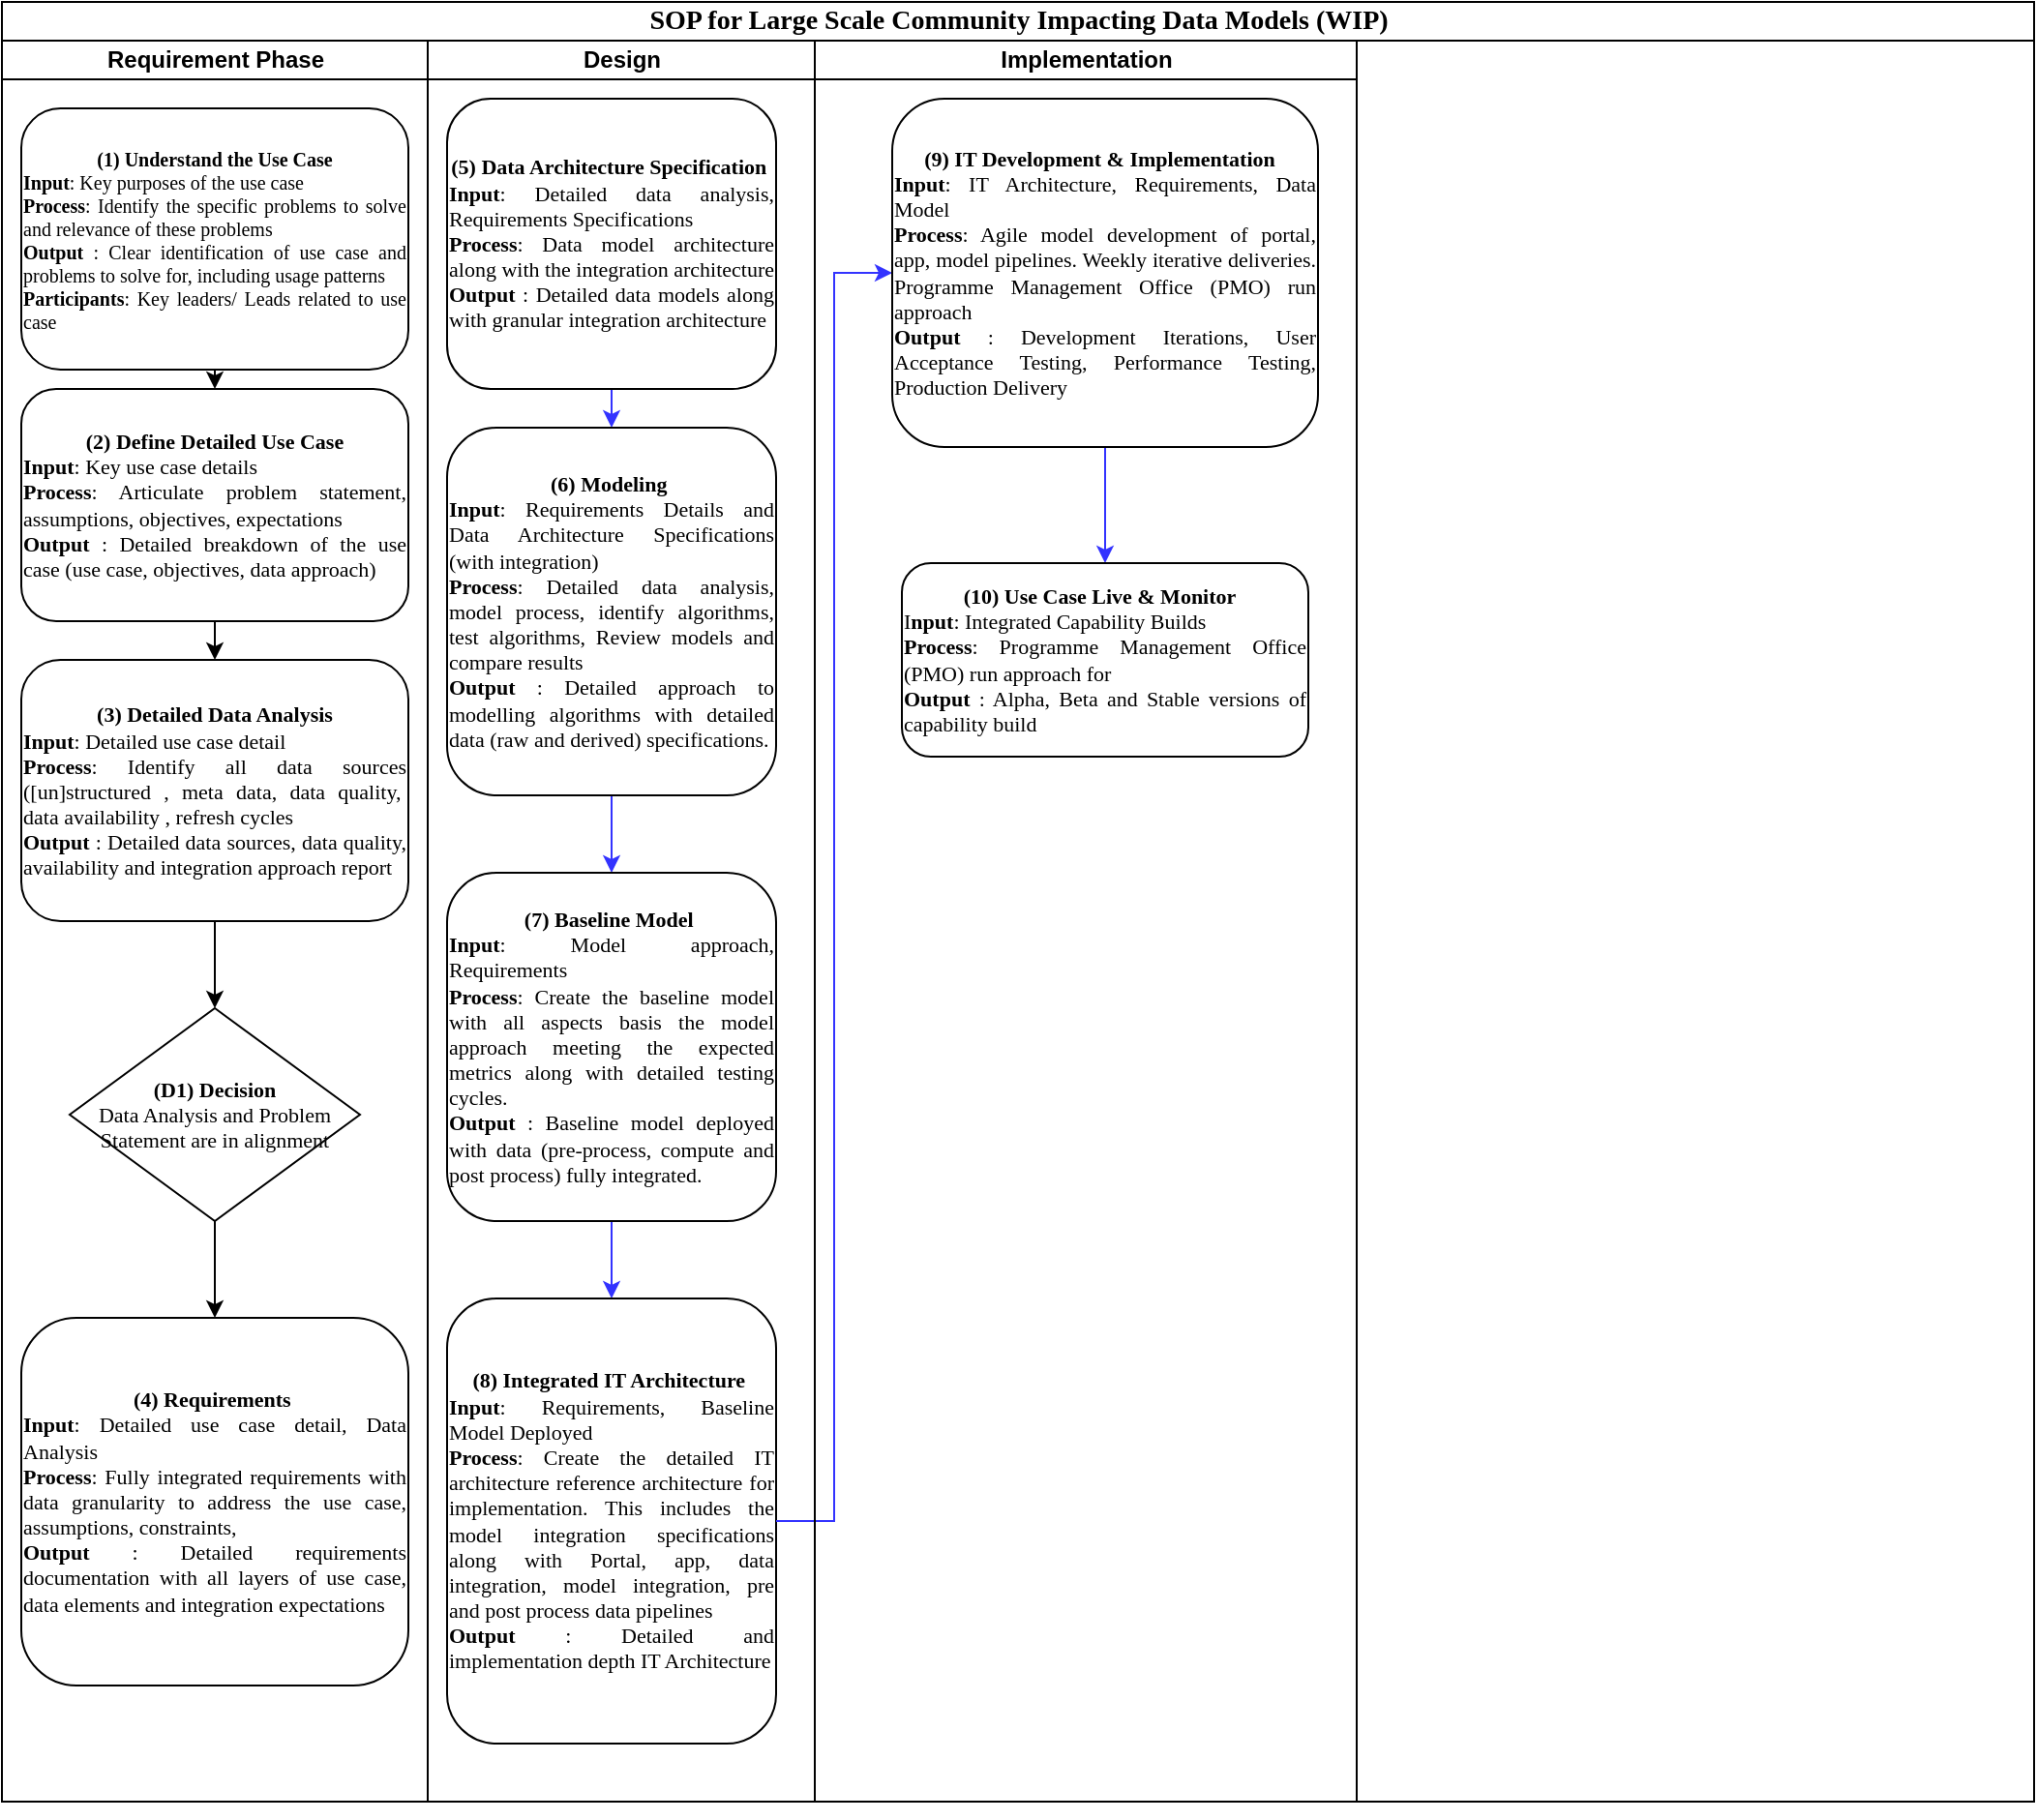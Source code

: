<mxfile version="14.6.9" type="github">
  <diagram name="Page-1" id="74e2e168-ea6b-b213-b513-2b3c1d86103e">
    <mxGraphModel dx="946" dy="591" grid="1" gridSize="10" guides="1" tooltips="1" connect="1" arrows="1" fold="1" page="1" pageScale="1" pageWidth="1100" pageHeight="850" background="#ffffff" math="0" shadow="0">
      <root>
        <mxCell id="0" />
        <mxCell id="1" parent="0" />
        <mxCell id="77e6c97f196da883-1" value="&lt;font style=&quot;font-size: 14px&quot;&gt;SOP for Large Scale Community Impacting Data Models (WIP)&lt;/font&gt;" style="swimlane;html=1;childLayout=stackLayout;startSize=20;rounded=0;shadow=0;labelBackgroundColor=none;strokeWidth=1;fontFamily=Verdana;fontSize=8;align=center;" parent="1" vertex="1">
          <mxGeometry x="20" y="120" width="1050" height="930" as="geometry" />
        </mxCell>
        <mxCell id="bnUMh3zTZpiLuaNcMbEq-56" style="edgeStyle=orthogonalEdgeStyle;rounded=0;orthogonalLoop=1;jettySize=auto;html=1;exitX=1;exitY=1;exitDx=0;exitDy=0;entryX=0;entryY=1;entryDx=0;entryDy=0;fontSize=11;strokeColor=#3333FF;" edge="1" parent="77e6c97f196da883-1" source="77e6c97f196da883-2" target="77e6c97f196da883-3">
          <mxGeometry relative="1" as="geometry" />
        </mxCell>
        <mxCell id="77e6c97f196da883-2" value="Requirement Phase" style="swimlane;html=1;startSize=20;" parent="77e6c97f196da883-1" vertex="1">
          <mxGeometry y="20" width="220" height="910" as="geometry" />
        </mxCell>
        <mxCell id="bnUMh3zTZpiLuaNcMbEq-21" style="edgeStyle=orthogonalEdgeStyle;rounded=0;orthogonalLoop=1;jettySize=auto;html=1;exitX=0.5;exitY=1;exitDx=0;exitDy=0;entryX=0.5;entryY=0;entryDx=0;entryDy=0;" edge="1" parent="77e6c97f196da883-2" source="77e6c97f196da883-8" target="bnUMh3zTZpiLuaNcMbEq-1">
          <mxGeometry relative="1" as="geometry" />
        </mxCell>
        <mxCell id="77e6c97f196da883-8" value="&lt;b style=&quot;font-size: 10px;&quot;&gt;(1)&lt;/b&gt; &lt;b style=&quot;font-size: 10px;&quot;&gt;Understand the Use Case&lt;br style=&quot;font-size: 10px;&quot;&gt;&lt;div style=&quot;text-align: justify; font-size: 10px;&quot;&gt;&lt;b style=&quot;font-size: 10px;&quot;&gt;Input&lt;/b&gt;&lt;span style=&quot;font-weight: normal; font-size: 10px;&quot;&gt;: Key purposes of the use case&lt;/span&gt;&lt;/div&gt;&lt;/b&gt;&lt;b style=&quot;font-size: 10px;&quot;&gt;&lt;div style=&quot;text-align: justify; font-size: 10px;&quot;&gt;&lt;b style=&quot;font-size: 10px;&quot;&gt;Process&lt;/b&gt;&lt;span style=&quot;font-weight: normal; font-size: 10px;&quot;&gt;: Identify the specific problems to solve and relevance of these problems&lt;/span&gt;&lt;/div&gt;&lt;/b&gt;&lt;b style=&quot;font-size: 10px;&quot;&gt;&lt;div style=&quot;text-align: justify; font-size: 10px;&quot;&gt;&lt;b style=&quot;font-size: 10px;&quot;&gt;Output&lt;/b&gt;&lt;span style=&quot;font-weight: normal; font-size: 10px;&quot;&gt; : Clear identification of use case and problems to solve for, including usage patterns&lt;/span&gt;&lt;/div&gt;&lt;/b&gt;&lt;b style=&quot;font-size: 10px;&quot;&gt;&lt;div style=&quot;text-align: justify; font-size: 10px;&quot;&gt;&lt;b style=&quot;font-size: 10px;&quot;&gt;Participants&lt;/b&gt;&lt;span style=&quot;font-weight: normal; font-size: 10px;&quot;&gt;: Key leaders/ Leads related to use case&lt;/span&gt;&lt;/div&gt;&lt;/b&gt;" style="rounded=1;whiteSpace=wrap;html=1;shadow=0;labelBackgroundColor=none;strokeWidth=1;fontFamily=Verdana;fontSize=10;align=center;" parent="77e6c97f196da883-2" vertex="1">
          <mxGeometry x="10" y="35" width="200" height="135" as="geometry" />
        </mxCell>
        <mxCell id="bnUMh3zTZpiLuaNcMbEq-22" style="edgeStyle=orthogonalEdgeStyle;rounded=0;orthogonalLoop=1;jettySize=auto;html=1;exitX=0.5;exitY=1;exitDx=0;exitDy=0;entryX=0.5;entryY=0;entryDx=0;entryDy=0;" edge="1" parent="77e6c97f196da883-2" source="bnUMh3zTZpiLuaNcMbEq-1" target="bnUMh3zTZpiLuaNcMbEq-4">
          <mxGeometry relative="1" as="geometry" />
        </mxCell>
        <mxCell id="bnUMh3zTZpiLuaNcMbEq-1" value="&lt;b style=&quot;font-size: 11px;&quot;&gt;(2)&lt;/b&gt; &lt;b style=&quot;font-size: 11px;&quot;&gt;Define Detailed Use Case&lt;br style=&quot;font-size: 11px;&quot;&gt;&lt;div style=&quot;text-align: justify; font-size: 11px;&quot;&gt;&lt;b style=&quot;font-size: 11px;&quot;&gt;Input&lt;/b&gt;&lt;span style=&quot;font-weight: normal; font-size: 11px;&quot;&gt;: Key use case details&lt;/span&gt;&lt;/div&gt;&lt;/b&gt;&lt;b style=&quot;font-size: 11px;&quot;&gt;&lt;div style=&quot;text-align: justify; font-size: 11px;&quot;&gt;&lt;b style=&quot;font-size: 11px;&quot;&gt;Process&lt;/b&gt;&lt;span style=&quot;font-weight: normal; font-size: 11px;&quot;&gt;: Articulate problem statement, assumptions, objectives, expectations&amp;nbsp;&lt;/span&gt;&lt;/div&gt;&lt;/b&gt;&lt;b style=&quot;font-size: 11px;&quot;&gt;&lt;div style=&quot;text-align: justify; font-size: 11px;&quot;&gt;&lt;b style=&quot;font-size: 11px;&quot;&gt;Output&lt;/b&gt;&lt;span style=&quot;font-weight: normal; font-size: 11px;&quot;&gt; : Detailed breakdown of the use case (use case, objectives, data approach)&lt;/span&gt;&lt;/div&gt;&lt;/b&gt;" style="rounded=1;whiteSpace=wrap;html=1;shadow=0;labelBackgroundColor=none;strokeWidth=1;fontFamily=Verdana;fontSize=11;align=center;" vertex="1" parent="77e6c97f196da883-2">
          <mxGeometry x="10" y="180" width="200" height="120" as="geometry" />
        </mxCell>
        <mxCell id="bnUMh3zTZpiLuaNcMbEq-23" style="edgeStyle=orthogonalEdgeStyle;rounded=0;orthogonalLoop=1;jettySize=auto;html=1;entryX=0.5;entryY=0;entryDx=0;entryDy=0;" edge="1" parent="77e6c97f196da883-2" source="bnUMh3zTZpiLuaNcMbEq-4" target="bnUMh3zTZpiLuaNcMbEq-5">
          <mxGeometry relative="1" as="geometry" />
        </mxCell>
        <mxCell id="bnUMh3zTZpiLuaNcMbEq-4" value="&lt;b style=&quot;font-size: 11px;&quot;&gt;(3)&lt;/b&gt;&amp;nbsp;&lt;b style=&quot;font-size: 11px;&quot;&gt;Detailed Data Analysis&lt;br style=&quot;font-size: 11px;&quot;&gt;&lt;div style=&quot;text-align: justify; font-size: 11px;&quot;&gt;&lt;b style=&quot;font-size: 11px;&quot;&gt;Input&lt;/b&gt;&lt;span style=&quot;font-weight: normal; font-size: 11px;&quot;&gt;: Detailed use case detail&lt;/span&gt;&lt;/div&gt;&lt;/b&gt;&lt;div style=&quot;text-align: justify; font-size: 11px;&quot;&gt;&lt;b style=&quot;font-weight: bold; font-size: 11px;&quot;&gt;Process&lt;/b&gt;: Identify all data sources ([un]structured , meta data, data quality,&amp;nbsp; data availability&amp;nbsp;, refresh cycles&lt;/div&gt;&lt;b style=&quot;font-size: 11px;&quot;&gt;&lt;div style=&quot;text-align: justify; font-size: 11px;&quot;&gt;&lt;b style=&quot;font-size: 11px;&quot;&gt;Output&lt;/b&gt;&lt;span style=&quot;font-weight: normal; font-size: 11px;&quot;&gt; : Detailed data sources, data quality, availability and integration approach report&lt;/span&gt;&lt;/div&gt;&lt;/b&gt;" style="rounded=1;whiteSpace=wrap;html=1;shadow=0;labelBackgroundColor=none;strokeWidth=1;fontFamily=Verdana;fontSize=11;align=center;" vertex="1" parent="77e6c97f196da883-2">
          <mxGeometry x="10" y="320" width="200" height="135" as="geometry" />
        </mxCell>
        <mxCell id="bnUMh3zTZpiLuaNcMbEq-24" style="edgeStyle=orthogonalEdgeStyle;rounded=0;orthogonalLoop=1;jettySize=auto;html=1;exitX=0.5;exitY=1;exitDx=0;exitDy=0;entryX=0.5;entryY=0;entryDx=0;entryDy=0;" edge="1" parent="77e6c97f196da883-2" source="bnUMh3zTZpiLuaNcMbEq-5" target="bnUMh3zTZpiLuaNcMbEq-19">
          <mxGeometry relative="1" as="geometry" />
        </mxCell>
        <mxCell id="bnUMh3zTZpiLuaNcMbEq-5" value="&lt;b style=&quot;font-size: 11px;&quot;&gt;(D1) Decision&lt;/b&gt;&lt;br style=&quot;font-size: 11px;&quot;&gt;Data Analysis and Problem Statement are in alignment" style="rhombus;whiteSpace=wrap;html=1;rounded=0;shadow=0;labelBackgroundColor=none;strokeWidth=1;fontFamily=Verdana;fontSize=11;align=center;" vertex="1" parent="77e6c97f196da883-2">
          <mxGeometry x="35" y="500" width="150" height="110" as="geometry" />
        </mxCell>
        <mxCell id="bnUMh3zTZpiLuaNcMbEq-19" value="&lt;b style=&quot;font-size: 11px;&quot;&gt;(4)&lt;/b&gt;&amp;nbsp;&lt;b style=&quot;font-size: 11px;&quot;&gt;Requirements&amp;nbsp;&lt;br style=&quot;font-size: 11px;&quot;&gt;&lt;div style=&quot;text-align: justify; font-size: 11px;&quot;&gt;&lt;b style=&quot;font-size: 11px;&quot;&gt;Input&lt;/b&gt;&lt;span style=&quot;font-weight: normal; font-size: 11px;&quot;&gt;: Detailed use case detail, Data Analysis&lt;/span&gt;&lt;/div&gt;&lt;/b&gt;&lt;div style=&quot;text-align: justify; font-size: 11px;&quot;&gt;&lt;b style=&quot;font-weight: bold; font-size: 11px;&quot;&gt;Process&lt;/b&gt;: Fully integrated requirements with data granularity to address the use case, assumptions, constraints,&lt;/div&gt;&lt;b style=&quot;font-size: 11px;&quot;&gt;&lt;div style=&quot;text-align: justify; font-size: 11px;&quot;&gt;&lt;b style=&quot;font-size: 11px;&quot;&gt;Output&lt;/b&gt;&lt;span style=&quot;font-weight: normal; font-size: 11px;&quot;&gt; : Detailed requirements documentation with all layers of use case, data elements and integration expectations&lt;/span&gt;&lt;/div&gt;&lt;/b&gt;" style="rounded=1;whiteSpace=wrap;html=1;shadow=0;labelBackgroundColor=none;strokeWidth=1;fontFamily=Verdana;fontSize=11;align=center;" vertex="1" parent="77e6c97f196da883-2">
          <mxGeometry x="10" y="660" width="200" height="190" as="geometry" />
        </mxCell>
        <mxCell id="77e6c97f196da883-3" value="Design" style="swimlane;html=1;startSize=20;" parent="77e6c97f196da883-1" vertex="1">
          <mxGeometry x="220" y="20" width="200" height="910" as="geometry" />
        </mxCell>
        <mxCell id="bnUMh3zTZpiLuaNcMbEq-51" style="edgeStyle=orthogonalEdgeStyle;rounded=0;orthogonalLoop=1;jettySize=auto;html=1;exitX=0.5;exitY=1;exitDx=0;exitDy=0;entryX=0.5;entryY=0;entryDx=0;entryDy=0;strokeColor=#3333FF;" edge="1" parent="77e6c97f196da883-3" source="bnUMh3zTZpiLuaNcMbEq-20" target="bnUMh3zTZpiLuaNcMbEq-45">
          <mxGeometry relative="1" as="geometry" />
        </mxCell>
        <mxCell id="bnUMh3zTZpiLuaNcMbEq-20" value="&lt;b style=&quot;font-size: 11px;&quot;&gt;(5)&lt;/b&gt;&amp;nbsp;&lt;b style=&quot;font-size: 11px;&quot;&gt;Data Architecture Specification&amp;nbsp;&lt;br style=&quot;font-size: 11px;&quot;&gt;&lt;div style=&quot;text-align: justify; font-size: 11px;&quot;&gt;&lt;b style=&quot;font-size: 11px;&quot;&gt;Input&lt;/b&gt;&lt;span style=&quot;font-weight: normal; font-size: 11px;&quot;&gt;: Detailed data analysis, Requirements Specifications&lt;/span&gt;&lt;/div&gt;&lt;/b&gt;&lt;div style=&quot;text-align: justify; font-size: 11px;&quot;&gt;&lt;b style=&quot;font-weight: bold; font-size: 11px;&quot;&gt;Process&lt;/b&gt;: Data model architecture along with the integration architecture&lt;/div&gt;&lt;b style=&quot;font-size: 11px;&quot;&gt;&lt;div style=&quot;text-align: justify; font-size: 11px;&quot;&gt;&lt;b style=&quot;font-size: 11px;&quot;&gt;Output&lt;/b&gt;&lt;span style=&quot;font-weight: normal; font-size: 11px;&quot;&gt; : Detailed data models along with granular integration architecture&lt;/span&gt;&lt;/div&gt;&lt;/b&gt;" style="rounded=1;whiteSpace=wrap;html=1;shadow=0;labelBackgroundColor=none;strokeWidth=1;fontFamily=Verdana;fontSize=11;align=center;" vertex="1" parent="77e6c97f196da883-3">
          <mxGeometry x="10" y="30" width="170" height="150" as="geometry" />
        </mxCell>
        <mxCell id="bnUMh3zTZpiLuaNcMbEq-52" style="edgeStyle=orthogonalEdgeStyle;rounded=0;orthogonalLoop=1;jettySize=auto;html=1;exitX=0.5;exitY=1;exitDx=0;exitDy=0;entryX=0.5;entryY=0;entryDx=0;entryDy=0;strokeColor=#3333FF;" edge="1" parent="77e6c97f196da883-3" source="bnUMh3zTZpiLuaNcMbEq-45" target="bnUMh3zTZpiLuaNcMbEq-46">
          <mxGeometry relative="1" as="geometry" />
        </mxCell>
        <mxCell id="bnUMh3zTZpiLuaNcMbEq-45" value="&lt;b style=&quot;font-size: 11px;&quot;&gt;(6)&lt;/b&gt;&amp;nbsp;&lt;b style=&quot;font-size: 11px;&quot;&gt;Modeling&amp;nbsp;&lt;br style=&quot;font-size: 11px;&quot;&gt;&lt;div style=&quot;text-align: justify; font-size: 11px;&quot;&gt;&lt;b style=&quot;font-size: 11px;&quot;&gt;Input&lt;/b&gt;&lt;span style=&quot;font-weight: normal; font-size: 11px;&quot;&gt;: Requirements Details and Data Architecture Specifications (with integration)&lt;/span&gt;&lt;/div&gt;&lt;/b&gt;&lt;div style=&quot;text-align: justify; font-size: 11px;&quot;&gt;&lt;b style=&quot;font-weight: bold; font-size: 11px;&quot;&gt;Process&lt;/b&gt;: Detailed data analysis, model process, identify algorithms, test algorithms, Review models and compare results&lt;/div&gt;&lt;b style=&quot;font-size: 11px;&quot;&gt;&lt;div style=&quot;text-align: justify; font-size: 11px;&quot;&gt;&lt;b style=&quot;font-size: 11px;&quot;&gt;Output&lt;/b&gt;&lt;span style=&quot;font-weight: normal; font-size: 11px;&quot;&gt; : Detailed approach to modelling algorithms with detailed data (raw and derived) specifications.&lt;/span&gt;&lt;/div&gt;&lt;/b&gt;" style="rounded=1;whiteSpace=wrap;html=1;shadow=0;labelBackgroundColor=none;strokeWidth=1;fontFamily=Verdana;fontSize=11;align=center;" vertex="1" parent="77e6c97f196da883-3">
          <mxGeometry x="10" y="200" width="170" height="190" as="geometry" />
        </mxCell>
        <mxCell id="bnUMh3zTZpiLuaNcMbEq-53" style="edgeStyle=orthogonalEdgeStyle;rounded=0;orthogonalLoop=1;jettySize=auto;html=1;exitX=0.5;exitY=1;exitDx=0;exitDy=0;entryX=0.5;entryY=0;entryDx=0;entryDy=0;strokeColor=#3333FF;" edge="1" parent="77e6c97f196da883-3" source="bnUMh3zTZpiLuaNcMbEq-46" target="bnUMh3zTZpiLuaNcMbEq-47">
          <mxGeometry relative="1" as="geometry" />
        </mxCell>
        <mxCell id="bnUMh3zTZpiLuaNcMbEq-46" value="&lt;b style=&quot;font-size: 11px;&quot;&gt;(7)&lt;/b&gt;&amp;nbsp;&lt;b style=&quot;font-size: 11px;&quot;&gt;Baseline&amp;nbsp;Model&amp;nbsp;&lt;br style=&quot;font-size: 11px;&quot;&gt;&lt;div style=&quot;text-align: justify; font-size: 11px;&quot;&gt;&lt;b style=&quot;font-size: 11px;&quot;&gt;Input&lt;/b&gt;&lt;span style=&quot;font-weight: normal; font-size: 11px;&quot;&gt;: Model approach, Requirements&lt;/span&gt;&lt;/div&gt;&lt;/b&gt;&lt;div style=&quot;text-align: justify; font-size: 11px;&quot;&gt;&lt;b style=&quot;font-weight: bold; font-size: 11px;&quot;&gt;Process&lt;/b&gt;: Create the baseline model with all aspects basis the model approach meeting the expected metrics along with detailed testing cycles.&lt;/div&gt;&lt;b style=&quot;font-size: 11px;&quot;&gt;&lt;div style=&quot;text-align: justify; font-size: 11px;&quot;&gt;&lt;b style=&quot;font-size: 11px;&quot;&gt;Output&lt;/b&gt;&lt;span style=&quot;font-weight: normal; font-size: 11px;&quot;&gt; : Baseline model deployed with data (pre-process, compute and post process) fully integrated.&lt;/span&gt;&lt;/div&gt;&lt;/b&gt;" style="rounded=1;whiteSpace=wrap;html=1;shadow=0;labelBackgroundColor=none;strokeWidth=1;fontFamily=Verdana;fontSize=11;align=center;" vertex="1" parent="77e6c97f196da883-3">
          <mxGeometry x="10" y="430" width="170" height="180" as="geometry" />
        </mxCell>
        <mxCell id="bnUMh3zTZpiLuaNcMbEq-47" value="&lt;b style=&quot;font-size: 11px;&quot;&gt;(8)&lt;/b&gt;&amp;nbsp;&lt;b style=&quot;font-size: 11px;&quot;&gt;Integrated IT Architecture&amp;nbsp;&lt;br style=&quot;font-size: 11px;&quot;&gt;&lt;div style=&quot;text-align: justify; font-size: 11px;&quot;&gt;&lt;b style=&quot;font-size: 11px;&quot;&gt;Input&lt;/b&gt;&lt;span style=&quot;font-weight: normal; font-size: 11px;&quot;&gt;: Requirements, Baseline Model Deployed&lt;/span&gt;&lt;/div&gt;&lt;/b&gt;&lt;div style=&quot;text-align: justify; font-size: 11px;&quot;&gt;&lt;b style=&quot;font-weight: bold; font-size: 11px;&quot;&gt;Process&lt;/b&gt;: Create the detailed IT architecture reference architecture for implementation. This includes the model integration specifications along with Portal, app, data integration, model integration, pre and post process data pipelines&lt;/div&gt;&lt;div style=&quot;text-align: justify; font-size: 11px;&quot;&gt;&lt;b style=&quot;font-weight: bold; font-size: 11px;&quot;&gt;Output&lt;/b&gt; : Detailed and implementation&amp;nbsp;depth IT Architecture&lt;/div&gt;" style="rounded=1;whiteSpace=wrap;html=1;shadow=0;labelBackgroundColor=none;strokeWidth=1;fontFamily=Verdana;fontSize=11;align=center;" vertex="1" parent="77e6c97f196da883-3">
          <mxGeometry x="10" y="650" width="170" height="230" as="geometry" />
        </mxCell>
        <mxCell id="bnUMh3zTZpiLuaNcMbEq-54" style="edgeStyle=orthogonalEdgeStyle;rounded=0;orthogonalLoop=1;jettySize=auto;html=1;entryX=0;entryY=0.5;entryDx=0;entryDy=0;strokeColor=#3333FF;" edge="1" parent="77e6c97f196da883-1" source="bnUMh3zTZpiLuaNcMbEq-47" target="bnUMh3zTZpiLuaNcMbEq-48">
          <mxGeometry relative="1" as="geometry" />
        </mxCell>
        <mxCell id="77e6c97f196da883-4" value="Implementation" style="swimlane;html=1;startSize=20;" parent="77e6c97f196da883-1" vertex="1">
          <mxGeometry x="420" y="20" width="280" height="910" as="geometry" />
        </mxCell>
        <mxCell id="bnUMh3zTZpiLuaNcMbEq-55" style="edgeStyle=orthogonalEdgeStyle;rounded=0;orthogonalLoop=1;jettySize=auto;html=1;exitX=0.5;exitY=1;exitDx=0;exitDy=0;entryX=0.5;entryY=0;entryDx=0;entryDy=0;strokeColor=#3333FF;" edge="1" parent="77e6c97f196da883-4" source="bnUMh3zTZpiLuaNcMbEq-48" target="bnUMh3zTZpiLuaNcMbEq-49">
          <mxGeometry relative="1" as="geometry" />
        </mxCell>
        <mxCell id="bnUMh3zTZpiLuaNcMbEq-48" value="&lt;b style=&quot;font-size: 11px;&quot;&gt;(9)&lt;/b&gt;&amp;nbsp;&lt;b style=&quot;font-size: 11px;&quot;&gt;IT Development &amp;amp; Implementation&lt;/b&gt;&amp;nbsp;&lt;b style=&quot;font-size: 11px;&quot;&gt;&amp;nbsp;&lt;br style=&quot;font-size: 11px;&quot;&gt;&lt;div style=&quot;text-align: justify; font-size: 11px;&quot;&gt;&lt;b style=&quot;font-size: 11px;&quot;&gt;Input&lt;/b&gt;&lt;span style=&quot;font-weight: normal; font-size: 11px;&quot;&gt;: IT Architecture, Requirements, Data Model&lt;/span&gt;&lt;/div&gt;&lt;/b&gt;&lt;div style=&quot;text-align: justify; font-size: 11px;&quot;&gt;&lt;b style=&quot;font-weight: bold; font-size: 11px;&quot;&gt;Process&lt;/b&gt;: Agile model development of portal, app, model pipelines. Weekly iterative deliveries. Programme Management Office (PMO) run approach&lt;/div&gt;&lt;div style=&quot;text-align: justify; font-size: 11px;&quot;&gt;&lt;b style=&quot;font-weight: bold; font-size: 11px;&quot;&gt;Output&lt;/b&gt; : Development Iterations, User Acceptance Testing, Performance Testing, Production Delivery&lt;/div&gt;" style="rounded=1;whiteSpace=wrap;html=1;shadow=0;labelBackgroundColor=none;strokeWidth=1;fontFamily=Verdana;fontSize=11;align=center;" vertex="1" parent="77e6c97f196da883-4">
          <mxGeometry x="40" y="30" width="220" height="180" as="geometry" />
        </mxCell>
        <mxCell id="bnUMh3zTZpiLuaNcMbEq-49" value="&lt;b style=&quot;font-size: 11px;&quot;&gt;(10)&amp;nbsp;Use Case Live &amp;amp; Monitor&amp;nbsp;&lt;/b&gt;&amp;nbsp;&lt;br style=&quot;font-size: 11px;&quot;&gt;&lt;div style=&quot;text-align: justify; font-size: 11px;&quot;&gt;I&lt;b style=&quot;font-weight: bold; font-size: 11px;&quot;&gt;nput&lt;/b&gt;&lt;span style=&quot;font-weight: normal; font-size: 11px;&quot;&gt;: Integrated Capability Builds&lt;/span&gt;&lt;/div&gt;&lt;div style=&quot;text-align: justify; font-size: 11px;&quot;&gt;&lt;b style=&quot;font-weight: bold; font-size: 11px;&quot;&gt;Process&lt;/b&gt;: Programme Management Office (PMO) run approach for&amp;nbsp;&lt;/div&gt;&lt;div style=&quot;text-align: justify; font-size: 11px;&quot;&gt;&lt;b style=&quot;font-weight: bold; font-size: 11px;&quot;&gt;Output&lt;/b&gt; : Alpha, Beta and Stable versions of capability build&lt;/div&gt;" style="rounded=1;whiteSpace=wrap;html=1;shadow=0;labelBackgroundColor=none;strokeWidth=1;fontFamily=Verdana;fontSize=11;align=center;" vertex="1" parent="77e6c97f196da883-4">
          <mxGeometry x="45" y="270" width="210" height="100" as="geometry" />
        </mxCell>
      </root>
    </mxGraphModel>
  </diagram>
</mxfile>
